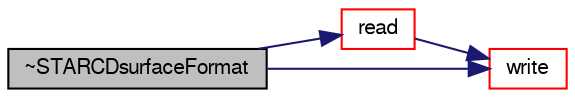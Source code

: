 digraph "~STARCDsurfaceFormat"
{
  bgcolor="transparent";
  edge [fontname="FreeSans",fontsize="10",labelfontname="FreeSans",labelfontsize="10"];
  node [fontname="FreeSans",fontsize="10",shape=record];
  rankdir="LR";
  Node84 [label="~STARCDsurfaceFormat",height=0.2,width=0.4,color="black", fillcolor="grey75", style="filled", fontcolor="black"];
  Node84 -> Node85 [color="midnightblue",fontsize="10",style="solid",fontname="FreeSans"];
  Node85 [label="read",height=0.2,width=0.4,color="red",URL="$a29630.html#a464ebd67acbdff0014d4dae69e3ec4be",tooltip="Read from file. "];
  Node85 -> Node161 [color="midnightblue",fontsize="10",style="solid",fontname="FreeSans"];
  Node161 [label="write",height=0.2,width=0.4,color="red",URL="$a29630.html#a2a1e1394d9dd8932b738248c123a267f",tooltip="Write surface mesh components by proxy. "];
  Node84 -> Node161 [color="midnightblue",fontsize="10",style="solid",fontname="FreeSans"];
}
